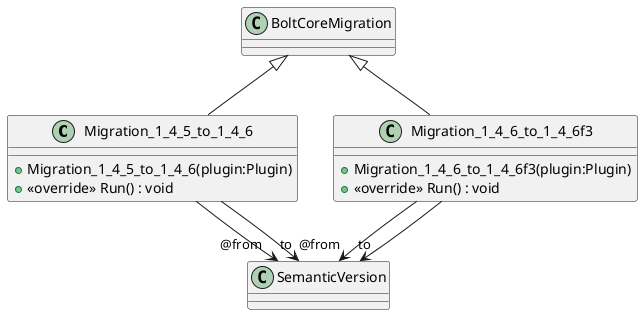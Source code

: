 @startuml
class Migration_1_4_5_to_1_4_6 {
    + Migration_1_4_5_to_1_4_6(plugin:Plugin)
    + <<override>> Run() : void
}
class Migration_1_4_6_to_1_4_6f3 {
    + Migration_1_4_6_to_1_4_6f3(plugin:Plugin)
    + <<override>> Run() : void
}
BoltCoreMigration <|-- Migration_1_4_5_to_1_4_6
Migration_1_4_5_to_1_4_6 --> "@from" SemanticVersion
Migration_1_4_5_to_1_4_6 --> "to" SemanticVersion
BoltCoreMigration <|-- Migration_1_4_6_to_1_4_6f3
Migration_1_4_6_to_1_4_6f3 --> "@from" SemanticVersion
Migration_1_4_6_to_1_4_6f3 --> "to" SemanticVersion
@enduml
